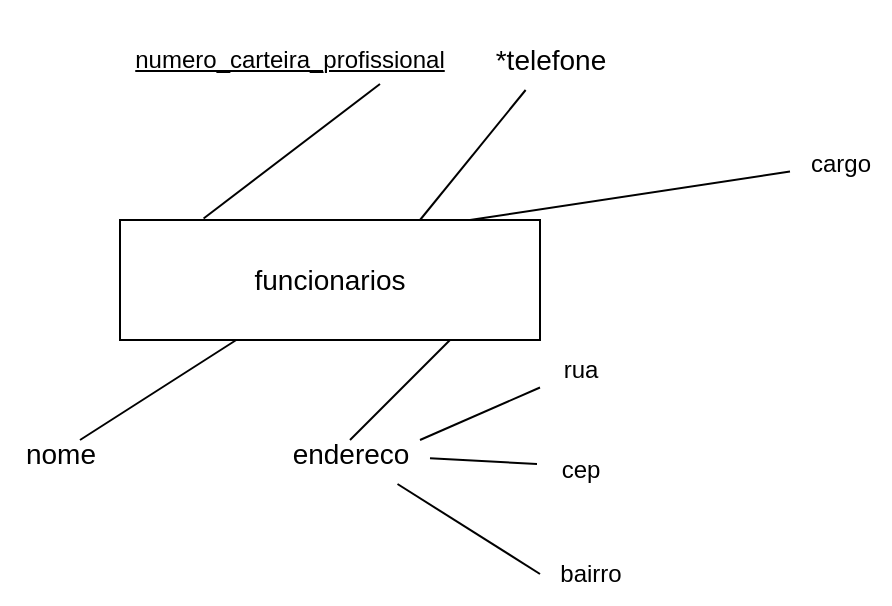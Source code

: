 <mxfile version="22.0.2" type="github">
  <diagram name="Página-1" id="6SnA57RYNpIgukF-dQep">
    <mxGraphModel dx="819" dy="451" grid="1" gridSize="10" guides="1" tooltips="1" connect="1" arrows="1" fold="1" page="1" pageScale="1" pageWidth="827" pageHeight="1169" math="0" shadow="0">
      <root>
        <mxCell id="0" />
        <mxCell id="1" parent="0" />
        <mxCell id="fA7ciCfTvqNKB3ihQVm7-1" value="&lt;font style=&quot;font-size: 14px;&quot;&gt;funcionarios&lt;/font&gt;" style="rounded=0;whiteSpace=wrap;html=1;" vertex="1" parent="1">
          <mxGeometry x="230" y="408" width="210" height="60" as="geometry" />
        </mxCell>
        <mxCell id="fA7ciCfTvqNKB3ihQVm7-3" value="&lt;u&gt;numero_carteira_profissional&lt;/u&gt;" style="text;strokeColor=none;align=center;fillColor=none;html=1;verticalAlign=middle;whiteSpace=wrap;rounded=0;" vertex="1" parent="1">
          <mxGeometry x="240" y="298" width="150" height="60" as="geometry" />
        </mxCell>
        <mxCell id="fA7ciCfTvqNKB3ihQVm7-4" value="&lt;font style=&quot;font-size: 14px;&quot;&gt;nome&lt;/font&gt;" style="text;html=1;align=center;verticalAlign=middle;resizable=0;points=[];autosize=1;strokeColor=none;fillColor=none;" vertex="1" parent="1">
          <mxGeometry x="170" y="510" width="60" height="30" as="geometry" />
        </mxCell>
        <mxCell id="fA7ciCfTvqNKB3ihQVm7-5" value="&lt;font style=&quot;font-size: 14px;&quot;&gt;*telefone&lt;/font&gt;" style="text;html=1;align=center;verticalAlign=middle;resizable=0;points=[];autosize=1;strokeColor=none;fillColor=none;" vertex="1" parent="1">
          <mxGeometry x="405" y="313" width="80" height="30" as="geometry" />
        </mxCell>
        <mxCell id="fA7ciCfTvqNKB3ihQVm7-6" value="cargo" style="text;html=1;align=center;verticalAlign=middle;resizable=0;points=[];autosize=1;strokeColor=none;fillColor=none;" vertex="1" parent="1">
          <mxGeometry x="565" y="365" width="50" height="30" as="geometry" />
        </mxCell>
        <mxCell id="fA7ciCfTvqNKB3ihQVm7-7" value="&lt;font style=&quot;font-size: 14px;&quot;&gt;endereco&lt;/font&gt;" style="text;html=1;align=center;verticalAlign=middle;resizable=0;points=[];autosize=1;strokeColor=none;fillColor=none;" vertex="1" parent="1">
          <mxGeometry x="305" y="510" width="80" height="30" as="geometry" />
        </mxCell>
        <mxCell id="fA7ciCfTvqNKB3ihQVm7-9" value="rua" style="text;html=1;align=center;verticalAlign=middle;resizable=0;points=[];autosize=1;strokeColor=none;fillColor=none;" vertex="1" parent="1">
          <mxGeometry x="440" y="468" width="40" height="30" as="geometry" />
        </mxCell>
        <mxCell id="fA7ciCfTvqNKB3ihQVm7-10" value="cep" style="text;html=1;align=center;verticalAlign=middle;resizable=0;points=[];autosize=1;strokeColor=none;fillColor=none;" vertex="1" parent="1">
          <mxGeometry x="440" y="518" width="40" height="30" as="geometry" />
        </mxCell>
        <mxCell id="fA7ciCfTvqNKB3ihQVm7-11" value="bairro" style="text;html=1;align=center;verticalAlign=middle;resizable=0;points=[];autosize=1;strokeColor=none;fillColor=none;" vertex="1" parent="1">
          <mxGeometry x="440" y="570" width="50" height="30" as="geometry" />
        </mxCell>
        <mxCell id="fA7ciCfTvqNKB3ihQVm7-12" value="" style="endArrow=none;html=1;rounded=0;" edge="1" parent="1" target="fA7ciCfTvqNKB3ihQVm7-5">
          <mxGeometry width="50" height="50" relative="1" as="geometry">
            <mxPoint x="380" y="408" as="sourcePoint" />
            <mxPoint x="429" y="348" as="targetPoint" />
          </mxGeometry>
        </mxCell>
        <mxCell id="fA7ciCfTvqNKB3ihQVm7-27" value="" style="endArrow=none;html=1;rounded=0;" edge="1" parent="1" target="fA7ciCfTvqNKB3ihQVm7-6">
          <mxGeometry width="50" height="50" relative="1" as="geometry">
            <mxPoint x="405" y="408" as="sourcePoint" />
            <mxPoint x="454" y="348" as="targetPoint" />
          </mxGeometry>
        </mxCell>
        <mxCell id="fA7ciCfTvqNKB3ihQVm7-31" value="" style="endArrow=none;html=1;rounded=0;" edge="1" parent="1" target="fA7ciCfTvqNKB3ihQVm7-1">
          <mxGeometry width="50" height="50" relative="1" as="geometry">
            <mxPoint x="210" y="518" as="sourcePoint" />
            <mxPoint x="263" y="453" as="targetPoint" />
          </mxGeometry>
        </mxCell>
        <mxCell id="fA7ciCfTvqNKB3ihQVm7-34" value="" style="endArrow=none;html=1;rounded=0;" edge="1" parent="1">
          <mxGeometry width="50" height="50" relative="1" as="geometry">
            <mxPoint x="345" y="518" as="sourcePoint" />
            <mxPoint x="395" y="468" as="targetPoint" />
          </mxGeometry>
        </mxCell>
        <mxCell id="fA7ciCfTvqNKB3ihQVm7-35" value="" style="endArrow=none;html=1;rounded=0;entryX=0.8;entryY=0.7;entryDx=0;entryDy=0;entryPerimeter=0;exitX=0.199;exitY=-0.012;exitDx=0;exitDy=0;exitPerimeter=0;" edge="1" parent="1" source="fA7ciCfTvqNKB3ihQVm7-1" target="fA7ciCfTvqNKB3ihQVm7-3">
          <mxGeometry width="50" height="50" relative="1" as="geometry">
            <mxPoint x="260" y="415" as="sourcePoint" />
            <mxPoint x="310" y="365" as="targetPoint" />
          </mxGeometry>
        </mxCell>
        <mxCell id="fA7ciCfTvqNKB3ihQVm7-38" value="" style="endArrow=none;html=1;rounded=0;" edge="1" parent="1" source="fA7ciCfTvqNKB3ihQVm7-7">
          <mxGeometry width="50" height="50" relative="1" as="geometry">
            <mxPoint x="390" y="635" as="sourcePoint" />
            <mxPoint x="440" y="585" as="targetPoint" />
          </mxGeometry>
        </mxCell>
        <mxCell id="fA7ciCfTvqNKB3ihQVm7-40" value="" style="endArrow=none;html=1;rounded=0;" edge="1" parent="1" source="fA7ciCfTvqNKB3ihQVm7-7">
          <mxGeometry width="50" height="50" relative="1" as="geometry">
            <mxPoint x="388.5" y="580" as="sourcePoint" />
            <mxPoint x="438.5" y="530" as="targetPoint" />
          </mxGeometry>
        </mxCell>
        <mxCell id="fA7ciCfTvqNKB3ihQVm7-41" value="" style="endArrow=none;html=1;rounded=0;" edge="1" parent="1" target="fA7ciCfTvqNKB3ihQVm7-9">
          <mxGeometry width="50" height="50" relative="1" as="geometry">
            <mxPoint x="380" y="518" as="sourcePoint" />
            <mxPoint x="430" y="468" as="targetPoint" />
          </mxGeometry>
        </mxCell>
      </root>
    </mxGraphModel>
  </diagram>
</mxfile>
